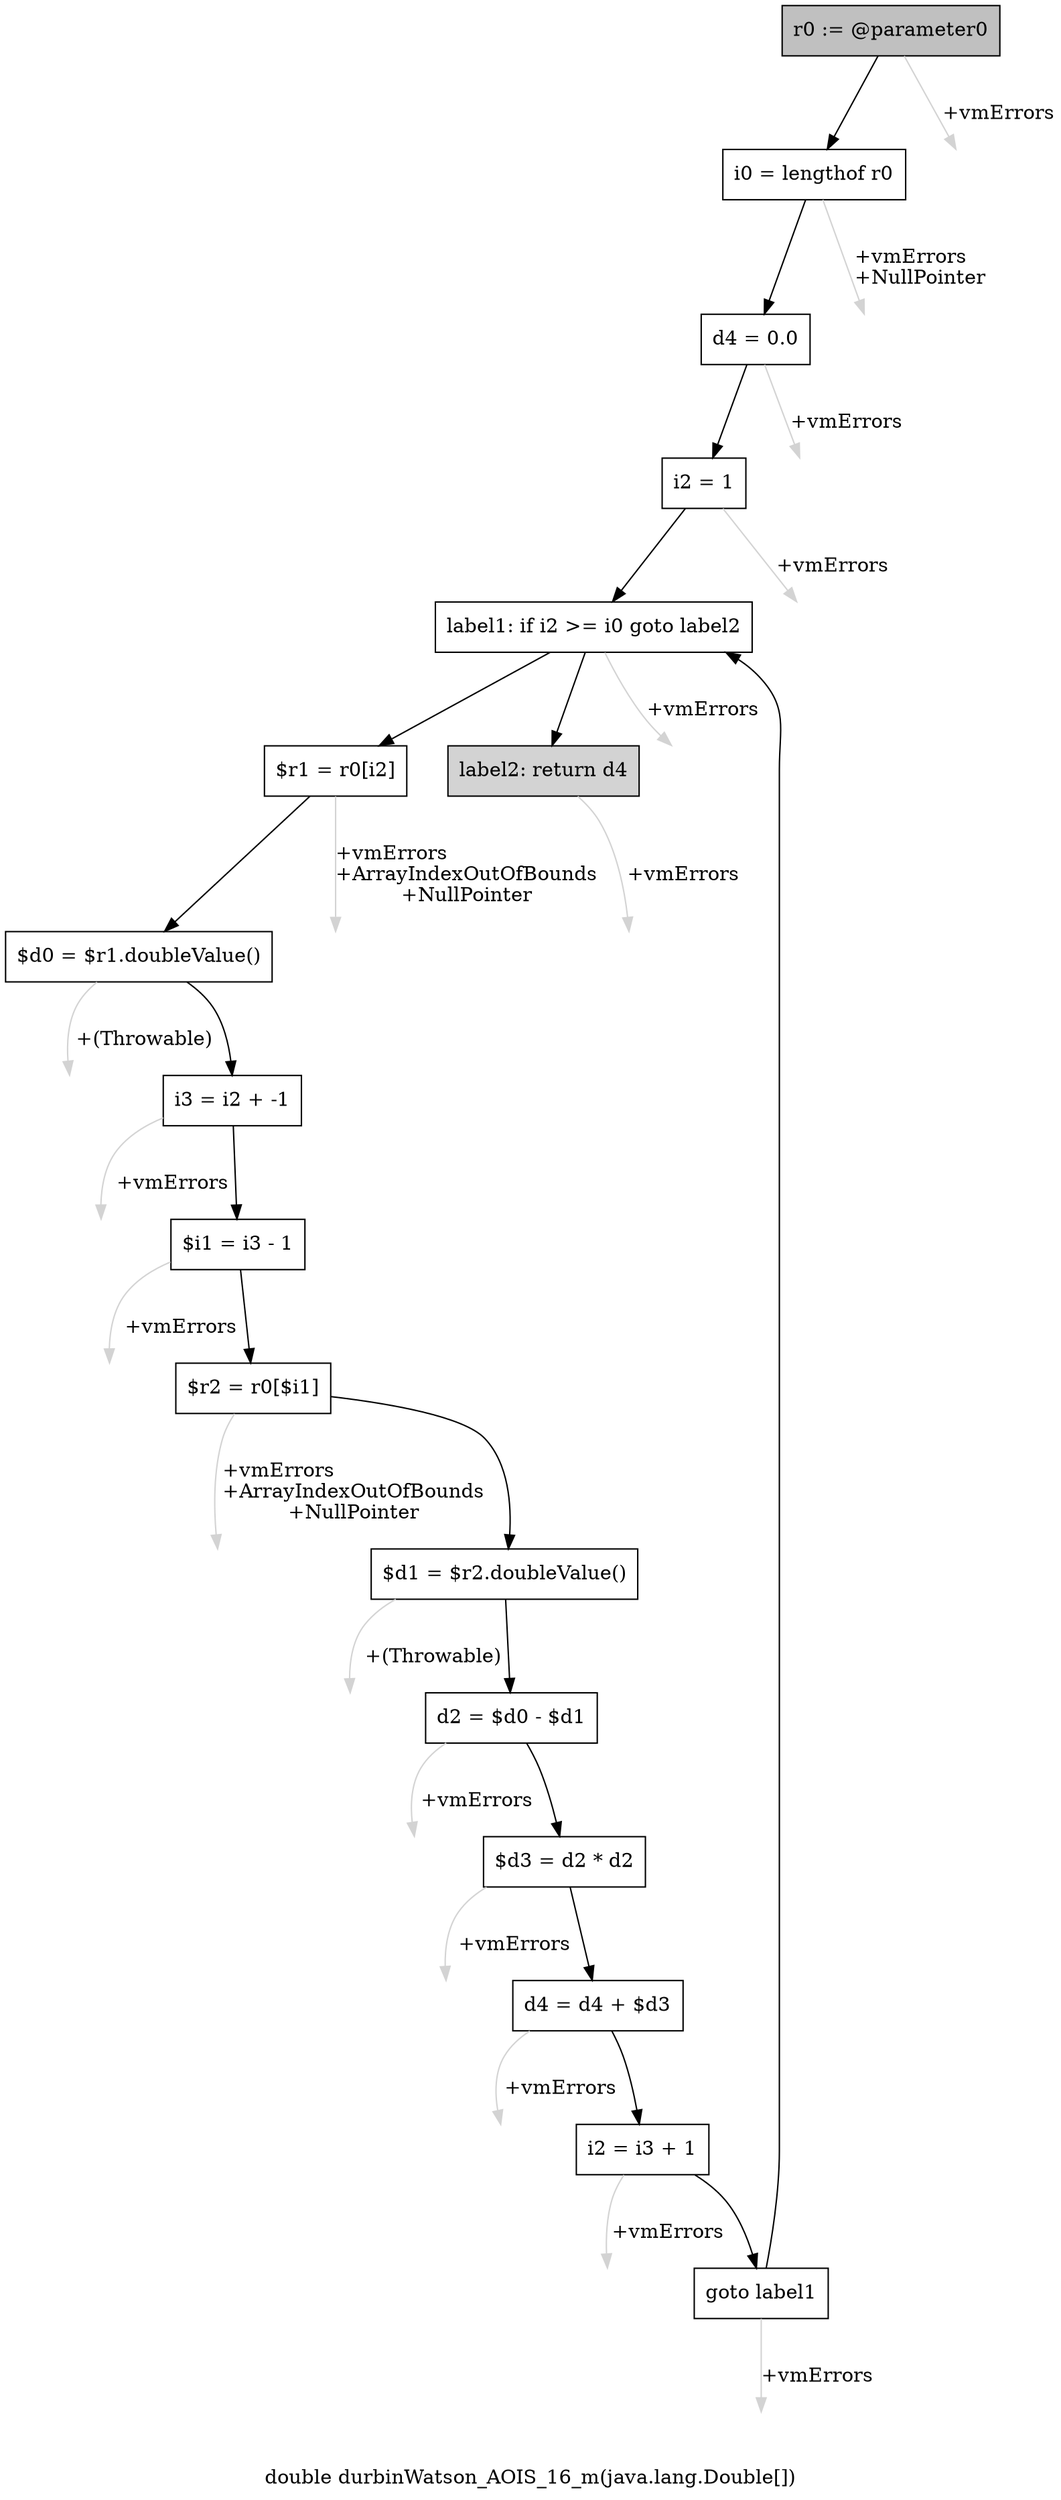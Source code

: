 digraph "double durbinWatson_AOIS_16_m(java.lang.Double[])" {
    label="double durbinWatson_AOIS_16_m(java.lang.Double[])";
    node [shape=box];
    "0" [style=filled,fillcolor=gray,label="r0 := @parameter0",];
    "1" [label="i0 = lengthof r0",];
    "0"->"1" [color=black,];
    "17" [style=invis,label="Esc",];
    "0"->"17" [color=lightgray,label="\l+vmErrors",];
    "2" [label="d4 = 0.0",];
    "1"->"2" [color=black,];
    "18" [style=invis,label="Esc",];
    "1"->"18" [color=lightgray,label="\l+vmErrors\l+NullPointer",];
    "3" [label="i2 = 1",];
    "2"->"3" [color=black,];
    "19" [style=invis,label="Esc",];
    "2"->"19" [color=lightgray,label="\l+vmErrors",];
    "4" [label="label1: if i2 >= i0 goto label2",];
    "3"->"4" [color=black,];
    "20" [style=invis,label="Esc",];
    "3"->"20" [color=lightgray,label="\l+vmErrors",];
    "5" [label="$r1 = r0[i2]",];
    "4"->"5" [color=black,];
    "16" [style=filled,fillcolor=lightgray,label="label2: return d4",];
    "4"->"16" [color=black,];
    "21" [style=invis,label="Esc",];
    "4"->"21" [color=lightgray,label="\l+vmErrors",];
    "6" [label="$d0 = $r1.doubleValue()",];
    "5"->"6" [color=black,];
    "22" [style=invis,label="Esc",];
    "5"->"22" [color=lightgray,label="\l+vmErrors\l+ArrayIndexOutOfBounds\l+NullPointer",];
    "7" [label="i3 = i2 + -1",];
    "6"->"7" [color=black,];
    "23" [style=invis,label="Esc",];
    "6"->"23" [color=lightgray,label="\l+(Throwable)",];
    "8" [label="$i1 = i3 - 1",];
    "7"->"8" [color=black,];
    "24" [style=invis,label="Esc",];
    "7"->"24" [color=lightgray,label="\l+vmErrors",];
    "9" [label="$r2 = r0[$i1]",];
    "8"->"9" [color=black,];
    "25" [style=invis,label="Esc",];
    "8"->"25" [color=lightgray,label="\l+vmErrors",];
    "10" [label="$d1 = $r2.doubleValue()",];
    "9"->"10" [color=black,];
    "26" [style=invis,label="Esc",];
    "9"->"26" [color=lightgray,label="\l+vmErrors\l+ArrayIndexOutOfBounds\l+NullPointer",];
    "11" [label="d2 = $d0 - $d1",];
    "10"->"11" [color=black,];
    "27" [style=invis,label="Esc",];
    "10"->"27" [color=lightgray,label="\l+(Throwable)",];
    "12" [label="$d3 = d2 * d2",];
    "11"->"12" [color=black,];
    "28" [style=invis,label="Esc",];
    "11"->"28" [color=lightgray,label="\l+vmErrors",];
    "13" [label="d4 = d4 + $d3",];
    "12"->"13" [color=black,];
    "29" [style=invis,label="Esc",];
    "12"->"29" [color=lightgray,label="\l+vmErrors",];
    "14" [label="i2 = i3 + 1",];
    "13"->"14" [color=black,];
    "30" [style=invis,label="Esc",];
    "13"->"30" [color=lightgray,label="\l+vmErrors",];
    "15" [label="goto label1",];
    "14"->"15" [color=black,];
    "31" [style=invis,label="Esc",];
    "14"->"31" [color=lightgray,label="\l+vmErrors",];
    "15"->"4" [color=black,];
    "32" [style=invis,label="Esc",];
    "15"->"32" [color=lightgray,label="\l+vmErrors",];
    "33" [style=invis,label="Esc",];
    "16"->"33" [color=lightgray,label="\l+vmErrors",];
}
